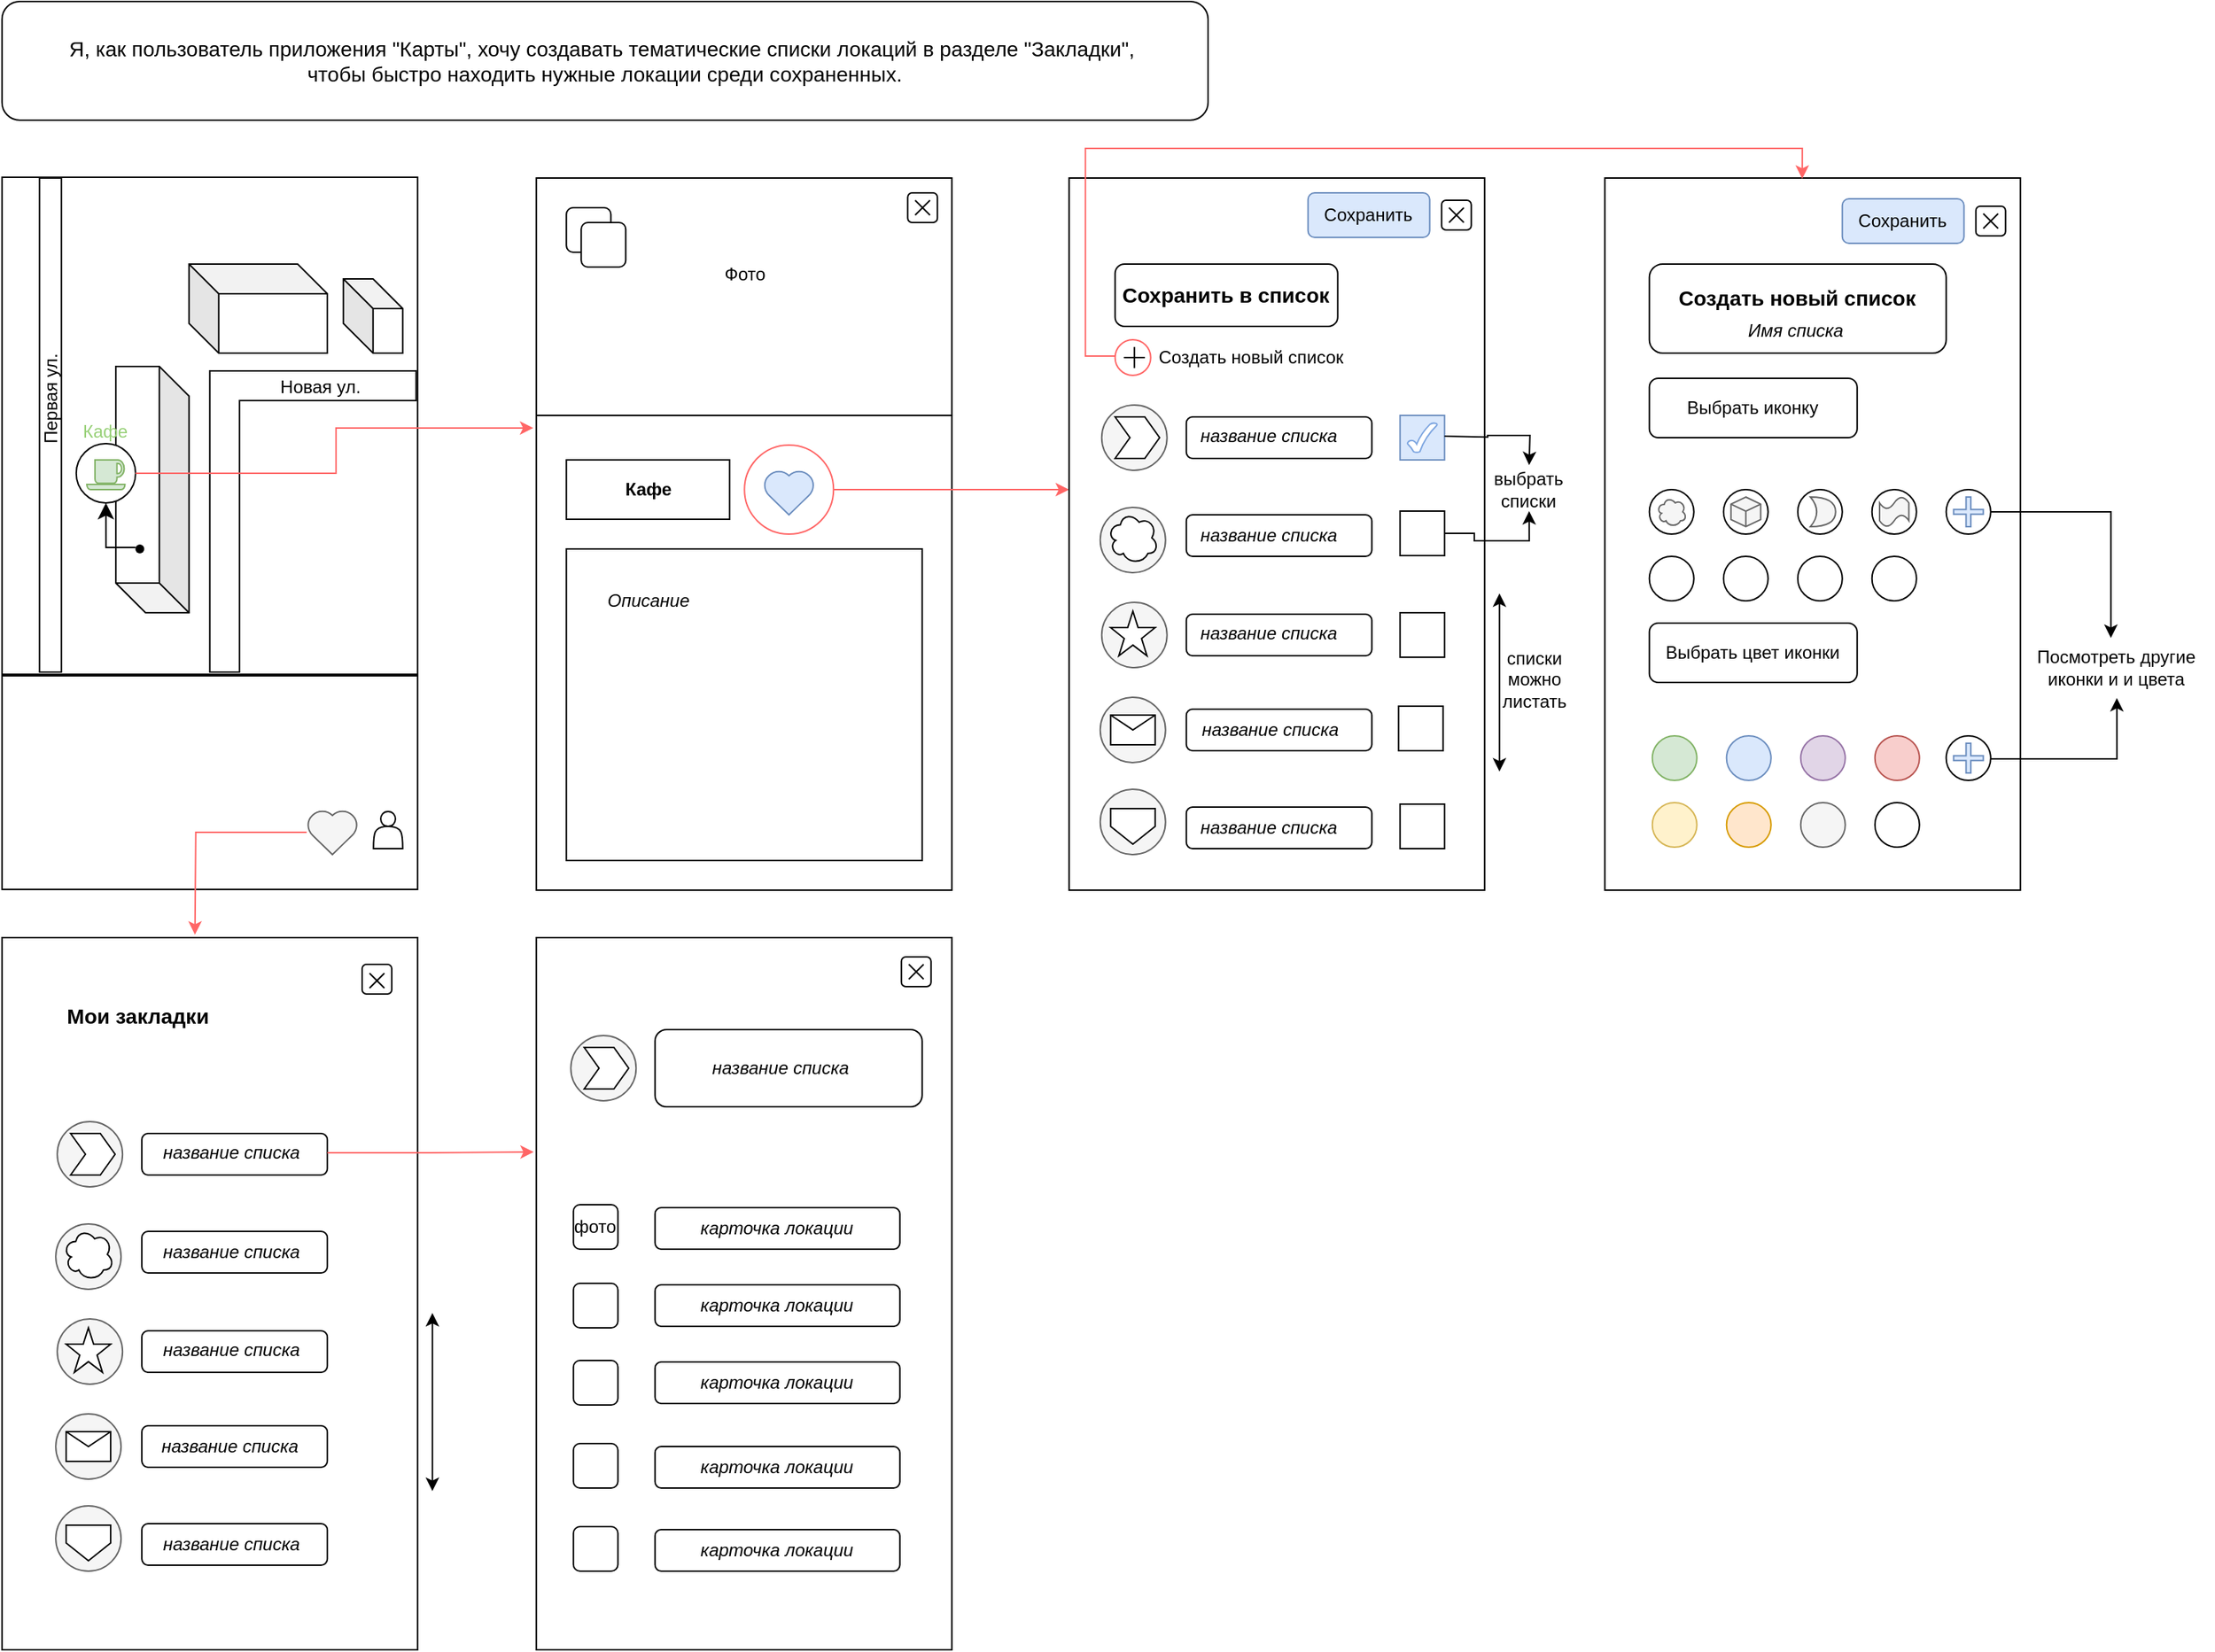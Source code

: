<mxfile version="24.7.17">
  <diagram name="Page-1" id="ng63fu3lM4MBlFRZrWzI">
    <mxGraphModel grid="1" page="1" gridSize="10" guides="1" tooltips="1" connect="1" arrows="1" fold="1" pageScale="1" pageWidth="1100" pageHeight="850" math="0" shadow="0">
      <root>
        <mxCell id="0" />
        <mxCell id="1" parent="0" />
        <mxCell id="B4v2re9XN5KgWexK3dJj-2" value="" style="rounded=0;whiteSpace=wrap;html=1;" vertex="1" parent="1">
          <mxGeometry x="-442.64" y="159" width="280" height="480" as="geometry" />
        </mxCell>
        <mxCell id="4qpN3ZdkAZgRAv6ax8aq-21" style="edgeStyle=orthogonalEdgeStyle;rounded=0;orthogonalLoop=1;jettySize=auto;html=1;exitX=1;exitY=0.5;exitDx=0;exitDy=0;strokeColor=#FF6666;fillColor=#a20025;" edge="1" parent="1" source="4qpN3ZdkAZgRAv6ax8aq-19" target="4qpN3ZdkAZgRAv6ax8aq-14">
          <mxGeometry relative="1" as="geometry">
            <Array as="points">
              <mxPoint x="-122.64" y="369" />
              <mxPoint x="-122.64" y="369" />
            </Array>
          </mxGeometry>
        </mxCell>
        <mxCell id="4qpN3ZdkAZgRAv6ax8aq-19" value="" style="ellipse;whiteSpace=wrap;html=1;aspect=fixed;fillColor=none;strokeColor=#FF6666;" vertex="1" parent="1">
          <mxGeometry x="-302.36" y="339" width="60" height="60" as="geometry" />
        </mxCell>
        <mxCell id="4qpN3ZdkAZgRAv6ax8aq-2" value="" style="endArrow=none;html=1;rounded=0;entryX=1.001;entryY=0.573;entryDx=0;entryDy=0;entryPerimeter=0;exitX=0;exitY=0.573;exitDx=0;exitDy=0;exitPerimeter=0;" edge="1" parent="1">
          <mxGeometry width="50" height="50" relative="1" as="geometry">
            <mxPoint x="-442.64" y="319.0" as="sourcePoint" />
            <mxPoint x="-162.36" y="319.0" as="targetPoint" />
          </mxGeometry>
        </mxCell>
        <mxCell id="4qpN3ZdkAZgRAv6ax8aq-6" value="Фото" style="text;html=1;align=center;verticalAlign=middle;whiteSpace=wrap;rounded=0;" vertex="1" parent="1">
          <mxGeometry x="-332.36" y="209" width="60" height="30" as="geometry" />
        </mxCell>
        <mxCell id="4qpN3ZdkAZgRAv6ax8aq-7" value="" style="rounded=1;whiteSpace=wrap;html=1;" vertex="1" parent="1">
          <mxGeometry x="-192.36" y="169" width="20" height="20" as="geometry" />
        </mxCell>
        <mxCell id="4qpN3ZdkAZgRAv6ax8aq-8" value="" style="shape=umlDestroy;whiteSpace=wrap;html=1;strokeWidth=1;targetShapes=umlLifeline;" vertex="1" parent="1">
          <mxGeometry x="-187.36" y="174" width="10" height="10" as="geometry" />
        </mxCell>
        <mxCell id="4qpN3ZdkAZgRAv6ax8aq-9" value="&lt;b&gt;Кафе&lt;/b&gt;" style="rounded=0;whiteSpace=wrap;html=1;" vertex="1" parent="1">
          <mxGeometry x="-422.36" y="349" width="110" height="40" as="geometry" />
        </mxCell>
        <mxCell id="4qpN3ZdkAZgRAv6ax8aq-12" value="" style="rounded=1;whiteSpace=wrap;html=1;" vertex="1" parent="1">
          <mxGeometry x="-422.36" y="179" width="30" height="30" as="geometry" />
        </mxCell>
        <mxCell id="4qpN3ZdkAZgRAv6ax8aq-13" value="" style="rounded=1;whiteSpace=wrap;html=1;" vertex="1" parent="1">
          <mxGeometry x="-412.36" y="189" width="30" height="30" as="geometry" />
        </mxCell>
        <mxCell id="4qpN3ZdkAZgRAv6ax8aq-14" value="" style="rounded=0;whiteSpace=wrap;html=1;" vertex="1" parent="1">
          <mxGeometry x="-83.64" y="159" width="280" height="480" as="geometry" />
        </mxCell>
        <mxCell id="4qpN3ZdkAZgRAv6ax8aq-22" value="&lt;b&gt;&lt;font style=&quot;font-size: 14px;&quot;&gt;Сохранить в список&lt;/font&gt;&lt;/b&gt;" style="rounded=1;whiteSpace=wrap;html=1;" vertex="1" parent="1">
          <mxGeometry x="-52.64" y="217" width="150" height="42" as="geometry" />
        </mxCell>
        <mxCell id="4qpN3ZdkAZgRAv6ax8aq-42" value="" style="rounded=0;whiteSpace=wrap;html=1;" vertex="1" parent="1">
          <mxGeometry x="-422.36" y="409" width="239.72" height="210" as="geometry" />
        </mxCell>
        <mxCell id="4qpN3ZdkAZgRAv6ax8aq-10" value="&lt;i&gt;Описание&lt;/i&gt;" style="text;html=1;align=center;verticalAlign=middle;whiteSpace=wrap;rounded=0;" vertex="1" parent="1">
          <mxGeometry x="-417.36" y="429" width="100" height="30" as="geometry" />
        </mxCell>
        <mxCell id="4qpN3ZdkAZgRAv6ax8aq-43" value="" style="rounded=1;whiteSpace=wrap;html=1;" vertex="1" parent="1">
          <mxGeometry x="-4.64" y="320" width="125" height="28" as="geometry" />
        </mxCell>
        <mxCell id="4qpN3ZdkAZgRAv6ax8aq-27" value="&lt;i&gt;название списка&lt;/i&gt;" style="text;html=1;align=center;verticalAlign=middle;whiteSpace=wrap;rounded=0;" vertex="1" parent="1">
          <mxGeometry x="-13.64" y="318" width="130" height="30" as="geometry" />
        </mxCell>
        <mxCell id="4qpN3ZdkAZgRAv6ax8aq-44" value="" style="rounded=1;whiteSpace=wrap;html=1;" vertex="1" parent="1">
          <mxGeometry x="-4.64" y="386" width="125" height="28" as="geometry" />
        </mxCell>
        <mxCell id="4qpN3ZdkAZgRAv6ax8aq-45" value="" style="rounded=1;whiteSpace=wrap;html=1;" vertex="1" parent="1">
          <mxGeometry x="-4.64" y="453" width="125" height="28" as="geometry" />
        </mxCell>
        <mxCell id="4qpN3ZdkAZgRAv6ax8aq-46" value="" style="rounded=1;whiteSpace=wrap;html=1;" vertex="1" parent="1">
          <mxGeometry x="-4.64" y="517" width="125" height="28" as="geometry" />
        </mxCell>
        <mxCell id="4qpN3ZdkAZgRAv6ax8aq-47" value="" style="rounded=1;whiteSpace=wrap;html=1;" vertex="1" parent="1">
          <mxGeometry x="-4.64" y="583" width="125" height="28" as="geometry" />
        </mxCell>
        <mxCell id="4qpN3ZdkAZgRAv6ax8aq-38" value="&lt;i&gt;название списка&lt;/i&gt;" style="text;html=1;align=center;verticalAlign=middle;whiteSpace=wrap;rounded=0;" vertex="1" parent="1">
          <mxGeometry x="-13.64" y="582" width="130" height="30" as="geometry" />
        </mxCell>
        <mxCell id="4qpN3ZdkAZgRAv6ax8aq-37" value="&lt;i&gt;название списка&lt;/i&gt;" style="text;html=1;align=center;verticalAlign=middle;whiteSpace=wrap;rounded=0;" vertex="1" parent="1">
          <mxGeometry x="-6" y="516" width="116.36" height="30" as="geometry" />
        </mxCell>
        <mxCell id="4qpN3ZdkAZgRAv6ax8aq-36" value="&lt;i&gt;название списка&lt;/i&gt;" style="text;html=1;align=center;verticalAlign=middle;whiteSpace=wrap;rounded=0;" vertex="1" parent="1">
          <mxGeometry x="-13.64" y="451" width="130" height="30" as="geometry" />
        </mxCell>
        <mxCell id="4qpN3ZdkAZgRAv6ax8aq-35" value="&lt;i&gt;название списка&lt;/i&gt;" style="text;html=1;align=center;verticalAlign=middle;whiteSpace=wrap;rounded=0;" vertex="1" parent="1">
          <mxGeometry x="-13.64" y="385" width="130" height="30" as="geometry" />
        </mxCell>
        <mxCell id="4qpN3ZdkAZgRAv6ax8aq-50" value="" style="rounded=0;whiteSpace=wrap;html=1;" vertex="1" parent="1">
          <mxGeometry x="277.36" y="159" width="280" height="480" as="geometry" />
        </mxCell>
        <mxCell id="4qpN3ZdkAZgRAv6ax8aq-53" value="&lt;b&gt;&lt;font style=&quot;font-size: 14px;&quot;&gt;Создать новый список&lt;/font&gt;&lt;/b&gt;&lt;div&gt;&lt;br&gt;&lt;/div&gt;" style="rounded=1;whiteSpace=wrap;html=1;" vertex="1" parent="1">
          <mxGeometry x="307.36" y="217" width="200" height="60" as="geometry" />
        </mxCell>
        <mxCell id="4qpN3ZdkAZgRAv6ax8aq-54" value="Выбрать иконку" style="rounded=1;whiteSpace=wrap;html=1;" vertex="1" parent="1">
          <mxGeometry x="307.36" y="294" width="140" height="40" as="geometry" />
        </mxCell>
        <mxCell id="4qpN3ZdkAZgRAv6ax8aq-55" value="Выбрать цвет иконки" style="rounded=1;whiteSpace=wrap;html=1;" vertex="1" parent="1">
          <mxGeometry x="307.36" y="459" width="140" height="40" as="geometry" />
        </mxCell>
        <mxCell id="4qpN3ZdkAZgRAv6ax8aq-57" value="" style="ellipse;whiteSpace=wrap;html=1;aspect=fixed;" vertex="1" parent="1">
          <mxGeometry x="307.36" y="369" width="30" height="30" as="geometry" />
        </mxCell>
        <mxCell id="4qpN3ZdkAZgRAv6ax8aq-58" value="" style="ellipse;whiteSpace=wrap;html=1;aspect=fixed;" vertex="1" parent="1">
          <mxGeometry x="457.36" y="369" width="30" height="30" as="geometry" />
        </mxCell>
        <mxCell id="4qpN3ZdkAZgRAv6ax8aq-59" value="" style="ellipse;whiteSpace=wrap;html=1;aspect=fixed;" vertex="1" parent="1">
          <mxGeometry x="307.36" y="414" width="30" height="30" as="geometry" />
        </mxCell>
        <mxCell id="4qpN3ZdkAZgRAv6ax8aq-60" value="" style="ellipse;whiteSpace=wrap;html=1;aspect=fixed;" vertex="1" parent="1">
          <mxGeometry x="457.36" y="414" width="30" height="30" as="geometry" />
        </mxCell>
        <mxCell id="4qpN3ZdkAZgRAv6ax8aq-61" value="" style="ellipse;whiteSpace=wrap;html=1;aspect=fixed;" vertex="1" parent="1">
          <mxGeometry x="357.36" y="414" width="30" height="30" as="geometry" />
        </mxCell>
        <mxCell id="4qpN3ZdkAZgRAv6ax8aq-62" value="" style="ellipse;whiteSpace=wrap;html=1;aspect=fixed;" vertex="1" parent="1">
          <mxGeometry x="407.36" y="414" width="30" height="30" as="geometry" />
        </mxCell>
        <mxCell id="4qpN3ZdkAZgRAv6ax8aq-63" value="" style="ellipse;whiteSpace=wrap;html=1;aspect=fixed;" vertex="1" parent="1">
          <mxGeometry x="407.36" y="369" width="30" height="30" as="geometry" />
        </mxCell>
        <mxCell id="4qpN3ZdkAZgRAv6ax8aq-64" value="" style="ellipse;whiteSpace=wrap;html=1;aspect=fixed;" vertex="1" parent="1">
          <mxGeometry x="357.36" y="369" width="30" height="30" as="geometry" />
        </mxCell>
        <mxCell id="4qpN3ZdkAZgRAv6ax8aq-97" value="" style="ellipse;whiteSpace=wrap;html=1;aspect=fixed;fillColor=#d5e8d4;strokeColor=#82b366;" vertex="1" parent="1">
          <mxGeometry x="309.36" y="535" width="30" height="30" as="geometry" />
        </mxCell>
        <mxCell id="4qpN3ZdkAZgRAv6ax8aq-98" value="" style="ellipse;whiteSpace=wrap;html=1;aspect=fixed;fillColor=#f8cecc;strokeColor=#b85450;" vertex="1" parent="1">
          <mxGeometry x="459.36" y="535" width="30" height="30" as="geometry" />
        </mxCell>
        <mxCell id="4qpN3ZdkAZgRAv6ax8aq-99" value="" style="ellipse;whiteSpace=wrap;html=1;aspect=fixed;fillColor=#fff2cc;strokeColor=#d6b656;" vertex="1" parent="1">
          <mxGeometry x="309.36" y="580" width="30" height="30" as="geometry" />
        </mxCell>
        <mxCell id="4qpN3ZdkAZgRAv6ax8aq-100" value="" style="ellipse;whiteSpace=wrap;html=1;aspect=fixed;" vertex="1" parent="1">
          <mxGeometry x="459.36" y="580" width="30" height="30" as="geometry" />
        </mxCell>
        <mxCell id="4qpN3ZdkAZgRAv6ax8aq-101" value="" style="ellipse;whiteSpace=wrap;html=1;aspect=fixed;fillColor=#ffe6cc;strokeColor=#d79b00;" vertex="1" parent="1">
          <mxGeometry x="359.36" y="580" width="30" height="30" as="geometry" />
        </mxCell>
        <mxCell id="4qpN3ZdkAZgRAv6ax8aq-102" value="" style="ellipse;whiteSpace=wrap;html=1;aspect=fixed;fillColor=#f5f5f5;fontColor=#333333;strokeColor=#666666;" vertex="1" parent="1">
          <mxGeometry x="409.36" y="580" width="30" height="30" as="geometry" />
        </mxCell>
        <mxCell id="4qpN3ZdkAZgRAv6ax8aq-103" value="" style="ellipse;whiteSpace=wrap;html=1;aspect=fixed;fillColor=#e1d5e7;strokeColor=#9673a6;" vertex="1" parent="1">
          <mxGeometry x="409.36" y="535" width="30" height="30" as="geometry" />
        </mxCell>
        <mxCell id="4qpN3ZdkAZgRAv6ax8aq-104" value="" style="ellipse;whiteSpace=wrap;html=1;aspect=fixed;fillColor=#dae8fc;strokeColor=#6c8ebf;" vertex="1" parent="1">
          <mxGeometry x="359.36" y="535" width="30" height="30" as="geometry" />
        </mxCell>
        <mxCell id="4qpN3ZdkAZgRAv6ax8aq-106" value="Сохранить" style="rounded=1;whiteSpace=wrap;html=1;fillColor=#dae8fc;strokeColor=#6c8ebf;" vertex="1" parent="1">
          <mxGeometry x="77.36" y="169" width="82" height="30" as="geometry" />
        </mxCell>
        <mxCell id="4qpN3ZdkAZgRAv6ax8aq-108" value="" style="rounded=1;whiteSpace=wrap;html=1;" vertex="1" parent="1">
          <mxGeometry x="167.36" y="174" width="20" height="20" as="geometry" />
        </mxCell>
        <mxCell id="4qpN3ZdkAZgRAv6ax8aq-109" value="" style="shape=umlDestroy;whiteSpace=wrap;html=1;strokeWidth=1;targetShapes=umlLifeline;" vertex="1" parent="1">
          <mxGeometry x="172.36" y="179" width="10" height="10" as="geometry" />
        </mxCell>
        <mxCell id="4qpN3ZdkAZgRAv6ax8aq-111" value="" style="rounded=1;whiteSpace=wrap;html=1;" vertex="1" parent="1">
          <mxGeometry x="527.36" y="178" width="20" height="20" as="geometry" />
        </mxCell>
        <mxCell id="4qpN3ZdkAZgRAv6ax8aq-112" value="" style="shape=umlDestroy;whiteSpace=wrap;html=1;strokeWidth=1;targetShapes=umlLifeline;" vertex="1" parent="1">
          <mxGeometry x="532.36" y="183" width="10" height="10" as="geometry" />
        </mxCell>
        <mxCell id="cV2AMQ0QQFxOmohtkdVR-63" style="edgeStyle=orthogonalEdgeStyle;rounded=0;orthogonalLoop=1;jettySize=auto;html=1;" edge="1" parent="1" source="4qpN3ZdkAZgRAv6ax8aq-140">
          <mxGeometry relative="1" as="geometry">
            <mxPoint x="617.36" y="469" as="targetPoint" />
            <Array as="points">
              <mxPoint x="618.36" y="384" />
              <mxPoint x="618.36" y="469" />
            </Array>
          </mxGeometry>
        </mxCell>
        <mxCell id="4qpN3ZdkAZgRAv6ax8aq-140" value="" style="ellipse;whiteSpace=wrap;html=1;aspect=fixed;" vertex="1" parent="1">
          <mxGeometry x="507.36" y="369" width="30" height="30" as="geometry" />
        </mxCell>
        <mxCell id="4qpN3ZdkAZgRAv6ax8aq-141" value="" style="ellipse;whiteSpace=wrap;html=1;aspect=fixed;" vertex="1" parent="1">
          <mxGeometry x="507.36" y="535" width="30" height="30" as="geometry" />
        </mxCell>
        <mxCell id="4qpN3ZdkAZgRAv6ax8aq-146" value="" style="shape=cross;whiteSpace=wrap;html=1;size=0.16;fillColor=#dae8fc;strokeColor=#6c8ebf;" vertex="1" parent="1">
          <mxGeometry x="512.36" y="374" width="20" height="20" as="geometry" />
        </mxCell>
        <mxCell id="cV2AMQ0QQFxOmohtkdVR-64" style="edgeStyle=orthogonalEdgeStyle;rounded=0;orthogonalLoop=1;jettySize=auto;html=1;" edge="1" parent="1">
          <mxGeometry relative="1" as="geometry">
            <mxPoint x="622.36" y="509.47" as="targetPoint" />
            <mxPoint x="537.36" y="550.529" as="sourcePoint" />
            <Array as="points">
              <mxPoint x="622.36" y="551" />
            </Array>
          </mxGeometry>
        </mxCell>
        <mxCell id="4qpN3ZdkAZgRAv6ax8aq-147" value="" style="shape=cross;whiteSpace=wrap;html=1;size=0.16;fillColor=#dae8fc;strokeColor=#6c8ebf;" vertex="1" parent="1">
          <mxGeometry x="512.36" y="540" width="20" height="20" as="geometry" />
        </mxCell>
        <mxCell id="0eMUQmxKOWn8m058sIl2-1" value="" style="rounded=0;whiteSpace=wrap;html=1;" vertex="1" parent="1">
          <mxGeometry x="-802.64" y="671" width="280" height="480" as="geometry" />
        </mxCell>
        <mxCell id="0eMUQmxKOWn8m058sIl2-7" value="Создать новый список" style="text;html=1;align=center;verticalAlign=middle;whiteSpace=wrap;rounded=0;" vertex="1" parent="1">
          <mxGeometry x="-25.64" y="265" width="130" height="30" as="geometry" />
        </mxCell>
        <mxCell id="0eMUQmxKOWn8m058sIl2-8" style="edgeStyle=orthogonalEdgeStyle;rounded=0;orthogonalLoop=1;jettySize=auto;html=1;entryX=0.475;entryY=0.001;entryDx=0;entryDy=0;entryPerimeter=0;fillColor=#a20025;strokeColor=#FF6666;exitX=0;exitY=0.5;exitDx=0;exitDy=0;" edge="1" parent="1" source="cV2AMQ0QQFxOmohtkdVR-10" target="4qpN3ZdkAZgRAv6ax8aq-50">
          <mxGeometry relative="1" as="geometry">
            <Array as="points">
              <mxPoint x="-39.64" y="280" />
              <mxPoint x="-72.64" y="279" />
              <mxPoint x="-72.64" y="139" />
              <mxPoint x="410.36" y="139" />
            </Array>
            <mxPoint x="-39.64" y="259" as="sourcePoint" />
          </mxGeometry>
        </mxCell>
        <mxCell id="0eMUQmxKOWn8m058sIl2-11" value="" style="whiteSpace=wrap;html=1;aspect=fixed;fillColor=#dae8fc;strokeColor=#6c8ebf;" vertex="1" parent="1">
          <mxGeometry x="139.36" y="319" width="30" height="30" as="geometry" />
        </mxCell>
        <mxCell id="cV2AMQ0QQFxOmohtkdVR-12" style="edgeStyle=orthogonalEdgeStyle;rounded=0;orthogonalLoop=1;jettySize=auto;html=1;entryX=0.5;entryY=1;entryDx=0;entryDy=0;" edge="1" parent="1" source="0eMUQmxKOWn8m058sIl2-14" target="cV2AMQ0QQFxOmohtkdVR-8">
          <mxGeometry relative="1" as="geometry" />
        </mxCell>
        <mxCell id="0eMUQmxKOWn8m058sIl2-14" value="" style="whiteSpace=wrap;html=1;aspect=fixed;" vertex="1" parent="1">
          <mxGeometry x="139.36" y="383.5" width="30" height="30" as="geometry" />
        </mxCell>
        <mxCell id="0eMUQmxKOWn8m058sIl2-15" value="" style="whiteSpace=wrap;html=1;aspect=fixed;" vertex="1" parent="1">
          <mxGeometry x="139.36" y="452" width="30" height="30" as="geometry" />
        </mxCell>
        <mxCell id="0eMUQmxKOWn8m058sIl2-16" value="" style="whiteSpace=wrap;html=1;aspect=fixed;" vertex="1" parent="1">
          <mxGeometry x="138.36" y="515" width="30" height="30" as="geometry" />
        </mxCell>
        <mxCell id="0eMUQmxKOWn8m058sIl2-17" value="" style="whiteSpace=wrap;html=1;aspect=fixed;" vertex="1" parent="1">
          <mxGeometry x="139.36" y="581" width="30" height="30" as="geometry" />
        </mxCell>
        <mxCell id="cV2AMQ0QQFxOmohtkdVR-1" value="" style="ellipse;shape=cloud;whiteSpace=wrap;html=1;fillColor=#f5f5f5;fontColor=#333333;strokeColor=#666666;" vertex="1" parent="1">
          <mxGeometry x="312.36" y="374" width="20" height="20" as="geometry" />
        </mxCell>
        <mxCell id="cV2AMQ0QQFxOmohtkdVR-4" value="" style="html=1;shape=mxgraph.basic.isocube;isoAngle=15;fillColor=#f5f5f5;fontColor=#333333;strokeColor=#666666;" vertex="1" parent="1">
          <mxGeometry x="362.36" y="374" width="20" height="20" as="geometry" />
        </mxCell>
        <mxCell id="cV2AMQ0QQFxOmohtkdVR-9" value="" style="edgeStyle=orthogonalEdgeStyle;rounded=0;orthogonalLoop=1;jettySize=auto;html=1;" edge="1" parent="1">
          <mxGeometry relative="1" as="geometry">
            <mxPoint x="226.36" y="352.5" as="targetPoint" />
            <mxPoint x="169.36" y="333.059" as="sourcePoint" />
          </mxGeometry>
        </mxCell>
        <mxCell id="cV2AMQ0QQFxOmohtkdVR-8" value="выбрать списки" style="text;html=1;align=center;verticalAlign=middle;whiteSpace=wrap;rounded=0;" vertex="1" parent="1">
          <mxGeometry x="196.36" y="353.5" width="60" height="30" as="geometry" />
        </mxCell>
        <mxCell id="cV2AMQ0QQFxOmohtkdVR-10" value="" style="ellipse;whiteSpace=wrap;html=1;aspect=fixed;strokeColor=#FF6666;" vertex="1" parent="1">
          <mxGeometry x="-52.64" y="268" width="24" height="24" as="geometry" />
        </mxCell>
        <mxCell id="4qpN3ZdkAZgRAv6ax8aq-24" value="" style="shape=umlDestroy;whiteSpace=wrap;html=1;strokeWidth=1;targetShapes=umlLifeline;direction=south;rotation=135;" vertex="1" parent="1">
          <mxGeometry x="-44.64" y="275" width="10" height="10" as="geometry" />
        </mxCell>
        <mxCell id="cV2AMQ0QQFxOmohtkdVR-20" value="" style="verticalLabelPosition=bottom;verticalAlign=top;html=1;shape=mxgraph.basic.tick;strokeColor=#7EA6E0;" vertex="1" parent="1">
          <mxGeometry x="144.36" y="324" width="20" height="20" as="geometry" />
        </mxCell>
        <mxCell id="cV2AMQ0QQFxOmohtkdVR-21" value="Сохранить" style="rounded=1;whiteSpace=wrap;html=1;fillColor=#dae8fc;strokeColor=#6c8ebf;" vertex="1" parent="1">
          <mxGeometry x="437.36" y="173" width="82" height="30" as="geometry" />
        </mxCell>
        <mxCell id="cV2AMQ0QQFxOmohtkdVR-22" value="" style="endArrow=classic;startArrow=classic;html=1;rounded=0;" edge="1" parent="1">
          <mxGeometry width="50" height="50" relative="1" as="geometry">
            <mxPoint x="206.36" y="559" as="sourcePoint" />
            <mxPoint x="206.36" y="439" as="targetPoint" />
          </mxGeometry>
        </mxCell>
        <mxCell id="cV2AMQ0QQFxOmohtkdVR-24" value="списки&lt;div&gt;можно листать&lt;/div&gt;" style="text;html=1;align=center;verticalAlign=middle;whiteSpace=wrap;rounded=0;" vertex="1" parent="1">
          <mxGeometry x="200.36" y="482" width="60" height="30" as="geometry" />
        </mxCell>
        <mxCell id="cV2AMQ0QQFxOmohtkdVR-26" value="" style="shape=xor;whiteSpace=wrap;html=1;fillColor=#f5f5f5;fontColor=#333333;strokeColor=#666666;" vertex="1" parent="1">
          <mxGeometry x="415.86" y="374" width="17" height="20" as="geometry" />
        </mxCell>
        <mxCell id="cV2AMQ0QQFxOmohtkdVR-27" value="" style="shape=tape;whiteSpace=wrap;html=1;fillColor=#f5f5f5;fontColor=#333333;strokeColor=#666666;" vertex="1" parent="1">
          <mxGeometry x="462.5" y="374" width="19.72" height="20" as="geometry" />
        </mxCell>
        <mxCell id="cV2AMQ0QQFxOmohtkdVR-28" value="" style="rounded=0;whiteSpace=wrap;html=1;" vertex="1" parent="1">
          <mxGeometry x="-802.64" y="158.5" width="280" height="480" as="geometry" />
        </mxCell>
        <mxCell id="cV2AMQ0QQFxOmohtkdVR-29" value="" style="line;strokeWidth=2;html=1;" vertex="1" parent="1">
          <mxGeometry x="-802.64" y="489" width="280" height="10" as="geometry" />
        </mxCell>
        <mxCell id="cV2AMQ0QQFxOmohtkdVR-30" value="" style="shape=corner;whiteSpace=wrap;html=1;" vertex="1" parent="1">
          <mxGeometry x="-662.64" y="289" width="139" height="203" as="geometry" />
        </mxCell>
        <mxCell id="cV2AMQ0QQFxOmohtkdVR-31" value="" style="rounded=0;whiteSpace=wrap;html=1;" vertex="1" parent="1">
          <mxGeometry x="-777.36" y="159" width="14.72" height="333" as="geometry" />
        </mxCell>
        <mxCell id="cV2AMQ0QQFxOmohtkdVR-36" value="" style="shape=cube;whiteSpace=wrap;html=1;boundedLbl=1;backgroundOutline=1;darkOpacity=0.05;darkOpacity2=0.1;" vertex="1" parent="1">
          <mxGeometry x="-676.64" y="217" width="93.22" height="60" as="geometry" />
        </mxCell>
        <mxCell id="cV2AMQ0QQFxOmohtkdVR-37" value="" style="shape=cube;whiteSpace=wrap;html=1;boundedLbl=1;backgroundOutline=1;darkOpacity=0.05;darkOpacity2=0.1;" vertex="1" parent="1">
          <mxGeometry x="-572.64" y="227" width="40" height="50" as="geometry" />
        </mxCell>
        <mxCell id="cV2AMQ0QQFxOmohtkdVR-39" value="" style="shape=cube;whiteSpace=wrap;html=1;boundedLbl=1;backgroundOutline=1;darkOpacity=0.05;darkOpacity2=0.1;rotation=-180;" vertex="1" parent="1">
          <mxGeometry x="-725.92" y="286" width="49.28" height="166" as="geometry" />
        </mxCell>
        <mxCell id="cV2AMQ0QQFxOmohtkdVR-43" value="Новая ул." style="text;html=1;align=center;verticalAlign=middle;whiteSpace=wrap;rounded=0;" vertex="1" parent="1">
          <mxGeometry x="-632.64" y="285" width="90" height="30" as="geometry" />
        </mxCell>
        <mxCell id="cV2AMQ0QQFxOmohtkdVR-44" value="Первая ул." style="text;html=1;align=center;verticalAlign=middle;whiteSpace=wrap;rounded=0;rotation=-90;" vertex="1" parent="1">
          <mxGeometry x="-840" y="295" width="140" height="25" as="geometry" />
        </mxCell>
        <mxCell id="cV2AMQ0QQFxOmohtkdVR-45" value="" style="ellipse;whiteSpace=wrap;html=1;aspect=fixed;" vertex="1" parent="1">
          <mxGeometry x="-752.64" y="338" width="40" height="40" as="geometry" />
        </mxCell>
        <mxCell id="cV2AMQ0QQFxOmohtkdVR-47" value="" style="shape=mxgraph.signs.food.coffee;html=1;pointerEvents=1;fillColor=#d5e8d4;strokeColor=#82b366;verticalLabelPosition=bottom;verticalAlign=top;align=center;sketch=0;" vertex="1" parent="1">
          <mxGeometry x="-745.5" y="349" width="25.72" height="20" as="geometry" />
        </mxCell>
        <mxCell id="cV2AMQ0QQFxOmohtkdVR-48" value="" style="edgeStyle=segmentEdgeStyle;endArrow=classic;html=1;curved=0;rounded=0;endSize=8;startSize=8;" edge="1" parent="1">
          <mxGeometry width="50" height="50" relative="1" as="geometry">
            <mxPoint x="-712.64" y="408" as="sourcePoint" />
            <mxPoint x="-732.64" y="378" as="targetPoint" />
          </mxGeometry>
        </mxCell>
        <mxCell id="cV2AMQ0QQFxOmohtkdVR-49" value="" style="shape=waypoint;sketch=0;fillStyle=solid;size=6;pointerEvents=1;points=[];fillColor=none;resizable=0;rotatable=0;perimeter=centerPerimeter;snapToPoint=1;" vertex="1" parent="1">
          <mxGeometry x="-719.78" y="399" width="20" height="20" as="geometry" />
        </mxCell>
        <mxCell id="cV2AMQ0QQFxOmohtkdVR-51" value="&lt;font color=&quot;#97d077&quot;&gt;Кафе&lt;/font&gt;" style="text;html=1;align=center;verticalAlign=middle;whiteSpace=wrap;rounded=0;" vertex="1" parent="1">
          <mxGeometry x="-762.64" y="315" width="60" height="30" as="geometry" />
        </mxCell>
        <mxCell id="cV2AMQ0QQFxOmohtkdVR-52" value="" style="shape=actor;whiteSpace=wrap;html=1;" vertex="1" parent="1">
          <mxGeometry x="-552.36" y="586" width="19.72" height="25" as="geometry" />
        </mxCell>
        <mxCell id="cV2AMQ0QQFxOmohtkdVR-55" style="edgeStyle=orthogonalEdgeStyle;rounded=0;orthogonalLoop=1;jettySize=auto;html=1;fillColor=#f8cecc;strokeColor=#FF6666;" edge="1" parent="1" source="cV2AMQ0QQFxOmohtkdVR-54">
          <mxGeometry relative="1" as="geometry">
            <mxPoint x="-672.64" y="669.0" as="targetPoint" />
          </mxGeometry>
        </mxCell>
        <mxCell id="cV2AMQ0QQFxOmohtkdVR-54" value="" style="verticalLabelPosition=bottom;verticalAlign=top;html=1;shape=mxgraph.basic.heart;fillColor=#f5f5f5;strokeColor=#666666;fontColor=#333333;" vertex="1" parent="1">
          <mxGeometry x="-597.36" y="585" width="34.72" height="30" as="geometry" />
        </mxCell>
        <mxCell id="cV2AMQ0QQFxOmohtkdVR-56" value="&lt;b&gt;&lt;font style=&quot;font-size: 14px;&quot;&gt;Мои закладки&lt;/font&gt;&lt;/b&gt;" style="text;html=1;align=center;verticalAlign=middle;whiteSpace=wrap;rounded=0;" vertex="1" parent="1">
          <mxGeometry x="-770.64" y="709" width="120" height="30" as="geometry" />
        </mxCell>
        <mxCell id="cV2AMQ0QQFxOmohtkdVR-58" value="" style="endArrow=classic;startArrow=classic;html=1;rounded=0;" edge="1" parent="1">
          <mxGeometry width="50" height="50" relative="1" as="geometry">
            <mxPoint x="-512.64" y="1044" as="sourcePoint" />
            <mxPoint x="-512.64" y="924" as="targetPoint" />
          </mxGeometry>
        </mxCell>
        <mxCell id="cV2AMQ0QQFxOmohtkdVR-59" value="" style="rounded=1;whiteSpace=wrap;html=1;" vertex="1" parent="1">
          <mxGeometry x="-560" y="689" width="20" height="20" as="geometry" />
        </mxCell>
        <mxCell id="cV2AMQ0QQFxOmohtkdVR-60" value="" style="shape=umlDestroy;whiteSpace=wrap;html=1;strokeWidth=1;targetShapes=umlLifeline;" vertex="1" parent="1">
          <mxGeometry x="-555" y="695" width="10" height="10" as="geometry" />
        </mxCell>
        <mxCell id="cV2AMQ0QQFxOmohtkdVR-61" value="" style="verticalLabelPosition=bottom;verticalAlign=top;html=1;shape=mxgraph.basic.heart;fillColor=#dae8fc;strokeColor=#6c8ebf;" vertex="1" parent="1">
          <mxGeometry x="-289.72" y="356" width="34.72" height="30" as="geometry" />
        </mxCell>
        <mxCell id="cV2AMQ0QQFxOmohtkdVR-62" style="edgeStyle=orthogonalEdgeStyle;rounded=0;orthogonalLoop=1;jettySize=auto;html=1;entryX=-0.007;entryY=0.351;entryDx=0;entryDy=0;entryPerimeter=0;strokeColor=#FF6666;" edge="1" parent="1" source="cV2AMQ0QQFxOmohtkdVR-45" target="B4v2re9XN5KgWexK3dJj-2">
          <mxGeometry relative="1" as="geometry" />
        </mxCell>
        <mxCell id="cV2AMQ0QQFxOmohtkdVR-65" value="Посмотреть другие иконки и и цвета" style="text;html=1;align=center;verticalAlign=middle;whiteSpace=wrap;rounded=0;" vertex="1" parent="1">
          <mxGeometry x="557.36" y="474" width="130" height="30" as="geometry" />
        </mxCell>
        <mxCell id="cV2AMQ0QQFxOmohtkdVR-66" value="&lt;i&gt;Имя списка&lt;/i&gt;" style="text;html=1;align=center;verticalAlign=middle;whiteSpace=wrap;rounded=0;" vertex="1" parent="1">
          <mxGeometry x="362.36" y="247" width="87.64" height="30" as="geometry" />
        </mxCell>
        <mxCell id="cV2AMQ0QQFxOmohtkdVR-67" value="&lt;div&gt;&lt;font style=&quot;font-size: 14px;&quot;&gt;Я, как пользователь приложения &quot;Карты&quot;, хочу создавать тематические списки локаций в разделе &quot;Закладки&quot;,&amp;nbsp;&lt;/font&gt;&lt;/div&gt;&lt;div&gt;&lt;font style=&quot;font-size: 14px;&quot;&gt;чтобы быстро находить нужные локации среди сохраненных.&lt;/font&gt;&lt;/div&gt;" style="rounded=1;whiteSpace=wrap;html=1;align=center;" vertex="1" parent="1">
          <mxGeometry x="-802.64" y="40" width="812.64" height="80" as="geometry" />
        </mxCell>
        <mxCell id="cV2AMQ0QQFxOmohtkdVR-68" value="" style="rounded=0;whiteSpace=wrap;html=1;" vertex="1" parent="1">
          <mxGeometry x="-442.64" y="671" width="280" height="480" as="geometry" />
        </mxCell>
        <mxCell id="cV2AMQ0QQFxOmohtkdVR-69" value="" style="rounded=1;whiteSpace=wrap;html=1;" vertex="1" parent="1">
          <mxGeometry x="-362.64" y="733" width="180" height="52" as="geometry" />
        </mxCell>
        <mxCell id="cV2AMQ0QQFxOmohtkdVR-71" value="" style="rounded=1;whiteSpace=wrap;html=1;" vertex="1" parent="1">
          <mxGeometry x="-196.64" y="684" width="20" height="20" as="geometry" />
        </mxCell>
        <mxCell id="cV2AMQ0QQFxOmohtkdVR-72" value="" style="shape=umlDestroy;whiteSpace=wrap;html=1;strokeWidth=1;targetShapes=umlLifeline;" vertex="1" parent="1">
          <mxGeometry x="-191.64" y="689" width="10" height="10" as="geometry" />
        </mxCell>
        <mxCell id="cV2AMQ0QQFxOmohtkdVR-73" value="&lt;i&gt;название списка&lt;/i&gt;" style="text;html=1;align=center;verticalAlign=middle;whiteSpace=wrap;rounded=0;" vertex="1" parent="1">
          <mxGeometry x="-342.64" y="744" width="130" height="30" as="geometry" />
        </mxCell>
        <mxCell id="cV2AMQ0QQFxOmohtkdVR-74" value="фото" style="rounded=1;whiteSpace=wrap;html=1;" vertex="1" parent="1">
          <mxGeometry x="-417.64" y="851" width="30" height="30" as="geometry" />
        </mxCell>
        <mxCell id="cV2AMQ0QQFxOmohtkdVR-75" value="" style="rounded=1;whiteSpace=wrap;html=1;" vertex="1" parent="1">
          <mxGeometry x="-417.64" y="904" width="30" height="30" as="geometry" />
        </mxCell>
        <mxCell id="cV2AMQ0QQFxOmohtkdVR-76" value="" style="rounded=1;whiteSpace=wrap;html=1;" vertex="1" parent="1">
          <mxGeometry x="-417.64" y="956" width="30" height="30" as="geometry" />
        </mxCell>
        <mxCell id="cV2AMQ0QQFxOmohtkdVR-77" value="" style="rounded=1;whiteSpace=wrap;html=1;" vertex="1" parent="1">
          <mxGeometry x="-417.64" y="1012" width="30" height="30" as="geometry" />
        </mxCell>
        <mxCell id="cV2AMQ0QQFxOmohtkdVR-78" value="" style="rounded=1;whiteSpace=wrap;html=1;" vertex="1" parent="1">
          <mxGeometry x="-417.64" y="1068" width="30" height="30" as="geometry" />
        </mxCell>
        <mxCell id="cV2AMQ0QQFxOmohtkdVR-79" value="&lt;i&gt;карточка локации&lt;/i&gt;" style="rounded=1;whiteSpace=wrap;html=1;" vertex="1" parent="1">
          <mxGeometry x="-362.64" y="853" width="165" height="28" as="geometry" />
        </mxCell>
        <mxCell id="cV2AMQ0QQFxOmohtkdVR-80" value="&lt;i&gt;карточка локации&lt;/i&gt;" style="rounded=1;whiteSpace=wrap;html=1;" vertex="1" parent="1">
          <mxGeometry x="-362.64" y="905" width="165" height="28" as="geometry" />
        </mxCell>
        <mxCell id="cV2AMQ0QQFxOmohtkdVR-81" value="&lt;i&gt;карточка локации&lt;/i&gt;" style="rounded=1;whiteSpace=wrap;html=1;" vertex="1" parent="1">
          <mxGeometry x="-362.64" y="957" width="165" height="28" as="geometry" />
        </mxCell>
        <mxCell id="cV2AMQ0QQFxOmohtkdVR-82" value="&lt;i&gt;карточка локации&lt;/i&gt;" style="rounded=1;whiteSpace=wrap;html=1;" vertex="1" parent="1">
          <mxGeometry x="-362.64" y="1014" width="165" height="28" as="geometry" />
        </mxCell>
        <mxCell id="cV2AMQ0QQFxOmohtkdVR-83" value="&lt;i&gt;карточка локации&lt;/i&gt;" style="rounded=1;whiteSpace=wrap;html=1;" vertex="1" parent="1">
          <mxGeometry x="-362.64" y="1070" width="165" height="28" as="geometry" />
        </mxCell>
        <mxCell id="cV2AMQ0QQFxOmohtkdVR-88" value="" style="ellipse;whiteSpace=wrap;html=1;aspect=fixed;fillColor=#f5f5f5;fontColor=#333333;strokeColor=#666666;" vertex="1" parent="1">
          <mxGeometry x="-61.64" y="312" width="44" height="44" as="geometry" />
        </mxCell>
        <mxCell id="4qpN3ZdkAZgRAv6ax8aq-26" value="" style="shape=step;perimeter=stepPerimeter;whiteSpace=wrap;html=1;fixedSize=1;size=10;" vertex="1" parent="1">
          <mxGeometry x="-52.64" y="320" width="30" height="28" as="geometry" />
        </mxCell>
        <mxCell id="cV2AMQ0QQFxOmohtkdVR-90" value="" style="ellipse;whiteSpace=wrap;html=1;aspect=fixed;fillColor=#f5f5f5;fontColor=#333333;strokeColor=#666666;" vertex="1" parent="1">
          <mxGeometry x="-62.64" y="381" width="44" height="44" as="geometry" />
        </mxCell>
        <mxCell id="cV2AMQ0QQFxOmohtkdVR-91" value="" style="ellipse;whiteSpace=wrap;html=1;aspect=fixed;fillColor=#f5f5f5;fontColor=#333333;strokeColor=#666666;" vertex="1" parent="1">
          <mxGeometry x="-61.64" y="445" width="44" height="44" as="geometry" />
        </mxCell>
        <mxCell id="cV2AMQ0QQFxOmohtkdVR-92" value="" style="ellipse;whiteSpace=wrap;html=1;aspect=fixed;fillColor=#f5f5f5;fontColor=#333333;strokeColor=#666666;" vertex="1" parent="1">
          <mxGeometry x="-62.64" y="509" width="44" height="44" as="geometry" />
        </mxCell>
        <mxCell id="cV2AMQ0QQFxOmohtkdVR-93" value="" style="ellipse;whiteSpace=wrap;html=1;aspect=fixed;fillColor=#f5f5f5;fontColor=#333333;strokeColor=#666666;" vertex="1" parent="1">
          <mxGeometry x="-62.64" y="571" width="44" height="44" as="geometry" />
        </mxCell>
        <mxCell id="4qpN3ZdkAZgRAv6ax8aq-28" value="" style="ellipse;shape=cloud;whiteSpace=wrap;html=1;" vertex="1" parent="1">
          <mxGeometry x="-57.64" y="384" width="34" height="35" as="geometry" />
        </mxCell>
        <mxCell id="4qpN3ZdkAZgRAv6ax8aq-31" value="" style="verticalLabelPosition=bottom;verticalAlign=top;html=1;shape=mxgraph.basic.star" vertex="1" parent="1">
          <mxGeometry x="-55.64" y="451" width="30" height="30" as="geometry" />
        </mxCell>
        <mxCell id="4qpN3ZdkAZgRAv6ax8aq-32" value="" style="shape=message;html=1;html=1;outlineConnect=0;labelPosition=center;verticalLabelPosition=bottom;align=center;verticalAlign=top;" vertex="1" parent="1">
          <mxGeometry x="-55.64" y="521" width="30" height="20" as="geometry" />
        </mxCell>
        <mxCell id="4qpN3ZdkAZgRAv6ax8aq-34" value="" style="verticalLabelPosition=bottom;verticalAlign=top;html=1;shape=offPageConnector;rounded=0;size=0.5;" vertex="1" parent="1">
          <mxGeometry x="-55.64" y="584" width="30" height="24" as="geometry" />
        </mxCell>
        <mxCell id="cV2AMQ0QQFxOmohtkdVR-96" value="" style="rounded=1;whiteSpace=wrap;html=1;" vertex="1" parent="1">
          <mxGeometry x="-708.42" y="803" width="125" height="28" as="geometry" />
        </mxCell>
        <mxCell id="cV2AMQ0QQFxOmohtkdVR-97" value="&lt;i&gt;название списка&lt;/i&gt;" style="text;html=1;align=center;verticalAlign=middle;whiteSpace=wrap;rounded=0;" vertex="1" parent="1">
          <mxGeometry x="-713.42" y="801" width="130" height="30" as="geometry" />
        </mxCell>
        <mxCell id="cV2AMQ0QQFxOmohtkdVR-98" value="" style="rounded=1;whiteSpace=wrap;html=1;" vertex="1" parent="1">
          <mxGeometry x="-708.42" y="869" width="125" height="28" as="geometry" />
        </mxCell>
        <mxCell id="cV2AMQ0QQFxOmohtkdVR-99" value="" style="rounded=1;whiteSpace=wrap;html=1;" vertex="1" parent="1">
          <mxGeometry x="-708.42" y="936" width="125" height="28" as="geometry" />
        </mxCell>
        <mxCell id="cV2AMQ0QQFxOmohtkdVR-100" value="" style="rounded=1;whiteSpace=wrap;html=1;" vertex="1" parent="1">
          <mxGeometry x="-708.42" y="1000" width="125" height="28" as="geometry" />
        </mxCell>
        <mxCell id="cV2AMQ0QQFxOmohtkdVR-101" value="" style="rounded=1;whiteSpace=wrap;html=1;" vertex="1" parent="1">
          <mxGeometry x="-708.42" y="1066" width="125" height="28" as="geometry" />
        </mxCell>
        <mxCell id="cV2AMQ0QQFxOmohtkdVR-102" value="&lt;i&gt;название списка&lt;/i&gt;" style="text;html=1;align=center;verticalAlign=middle;whiteSpace=wrap;rounded=0;" vertex="1" parent="1">
          <mxGeometry x="-713.42" y="1065" width="130" height="30" as="geometry" />
        </mxCell>
        <mxCell id="cV2AMQ0QQFxOmohtkdVR-103" value="&lt;i&gt;название списка&lt;/i&gt;" style="text;html=1;align=center;verticalAlign=middle;whiteSpace=wrap;rounded=0;" vertex="1" parent="1">
          <mxGeometry x="-706.78" y="999" width="116.36" height="30" as="geometry" />
        </mxCell>
        <mxCell id="cV2AMQ0QQFxOmohtkdVR-104" value="&lt;i&gt;название списка&lt;/i&gt;" style="text;html=1;align=center;verticalAlign=middle;whiteSpace=wrap;rounded=0;" vertex="1" parent="1">
          <mxGeometry x="-713.42" y="934" width="130" height="30" as="geometry" />
        </mxCell>
        <mxCell id="cV2AMQ0QQFxOmohtkdVR-105" value="&lt;i&gt;название списка&lt;/i&gt;" style="text;html=1;align=center;verticalAlign=middle;whiteSpace=wrap;rounded=0;" vertex="1" parent="1">
          <mxGeometry x="-713.42" y="868" width="130" height="30" as="geometry" />
        </mxCell>
        <mxCell id="cV2AMQ0QQFxOmohtkdVR-106" value="" style="ellipse;whiteSpace=wrap;html=1;aspect=fixed;fillColor=#f5f5f5;fontColor=#333333;strokeColor=#666666;" vertex="1" parent="1">
          <mxGeometry x="-765.42" y="795" width="44" height="44" as="geometry" />
        </mxCell>
        <mxCell id="cV2AMQ0QQFxOmohtkdVR-107" value="" style="shape=step;perimeter=stepPerimeter;whiteSpace=wrap;html=1;fixedSize=1;size=10;" vertex="1" parent="1">
          <mxGeometry x="-756.42" y="803" width="30" height="28" as="geometry" />
        </mxCell>
        <mxCell id="cV2AMQ0QQFxOmohtkdVR-108" value="" style="ellipse;whiteSpace=wrap;html=1;aspect=fixed;fillColor=#f5f5f5;fontColor=#333333;strokeColor=#666666;" vertex="1" parent="1">
          <mxGeometry x="-766.42" y="864" width="44" height="44" as="geometry" />
        </mxCell>
        <mxCell id="cV2AMQ0QQFxOmohtkdVR-109" value="" style="ellipse;whiteSpace=wrap;html=1;aspect=fixed;fillColor=#f5f5f5;fontColor=#333333;strokeColor=#666666;" vertex="1" parent="1">
          <mxGeometry x="-765.42" y="928" width="44" height="44" as="geometry" />
        </mxCell>
        <mxCell id="cV2AMQ0QQFxOmohtkdVR-110" value="" style="ellipse;whiteSpace=wrap;html=1;aspect=fixed;fillColor=#f5f5f5;fontColor=#333333;strokeColor=#666666;" vertex="1" parent="1">
          <mxGeometry x="-766.42" y="992" width="44" height="44" as="geometry" />
        </mxCell>
        <mxCell id="cV2AMQ0QQFxOmohtkdVR-111" value="" style="ellipse;whiteSpace=wrap;html=1;aspect=fixed;fillColor=#f5f5f5;fontColor=#333333;strokeColor=#666666;" vertex="1" parent="1">
          <mxGeometry x="-766.42" y="1054" width="44" height="44" as="geometry" />
        </mxCell>
        <mxCell id="cV2AMQ0QQFxOmohtkdVR-112" value="" style="ellipse;shape=cloud;whiteSpace=wrap;html=1;" vertex="1" parent="1">
          <mxGeometry x="-761.42" y="867" width="34" height="35" as="geometry" />
        </mxCell>
        <mxCell id="cV2AMQ0QQFxOmohtkdVR-113" value="" style="verticalLabelPosition=bottom;verticalAlign=top;html=1;shape=mxgraph.basic.star" vertex="1" parent="1">
          <mxGeometry x="-759.42" y="934" width="30" height="30" as="geometry" />
        </mxCell>
        <mxCell id="cV2AMQ0QQFxOmohtkdVR-114" value="" style="shape=message;html=1;html=1;outlineConnect=0;labelPosition=center;verticalLabelPosition=bottom;align=center;verticalAlign=top;" vertex="1" parent="1">
          <mxGeometry x="-759.42" y="1004" width="30" height="20" as="geometry" />
        </mxCell>
        <mxCell id="cV2AMQ0QQFxOmohtkdVR-115" value="" style="verticalLabelPosition=bottom;verticalAlign=top;html=1;shape=offPageConnector;rounded=0;size=0.5;" vertex="1" parent="1">
          <mxGeometry x="-759.42" y="1067" width="30" height="24" as="geometry" />
        </mxCell>
        <mxCell id="cV2AMQ0QQFxOmohtkdVR-118" value="" style="ellipse;whiteSpace=wrap;html=1;aspect=fixed;fillColor=#f5f5f5;fontColor=#333333;strokeColor=#666666;" vertex="1" parent="1">
          <mxGeometry x="-419.36" y="737" width="44" height="44" as="geometry" />
        </mxCell>
        <mxCell id="cV2AMQ0QQFxOmohtkdVR-119" value="" style="shape=step;perimeter=stepPerimeter;whiteSpace=wrap;html=1;fixedSize=1;size=10;" vertex="1" parent="1">
          <mxGeometry x="-410.36" y="745" width="30" height="28" as="geometry" />
        </mxCell>
        <mxCell id="cV2AMQ0QQFxOmohtkdVR-121" style="edgeStyle=orthogonalEdgeStyle;rounded=0;orthogonalLoop=1;jettySize=auto;html=1;entryX=-0.006;entryY=0.301;entryDx=0;entryDy=0;entryPerimeter=0;strokeColor=#FF6666;" edge="1" parent="1" source="cV2AMQ0QQFxOmohtkdVR-97" target="cV2AMQ0QQFxOmohtkdVR-68">
          <mxGeometry relative="1" as="geometry" />
        </mxCell>
      </root>
    </mxGraphModel>
  </diagram>
</mxfile>
